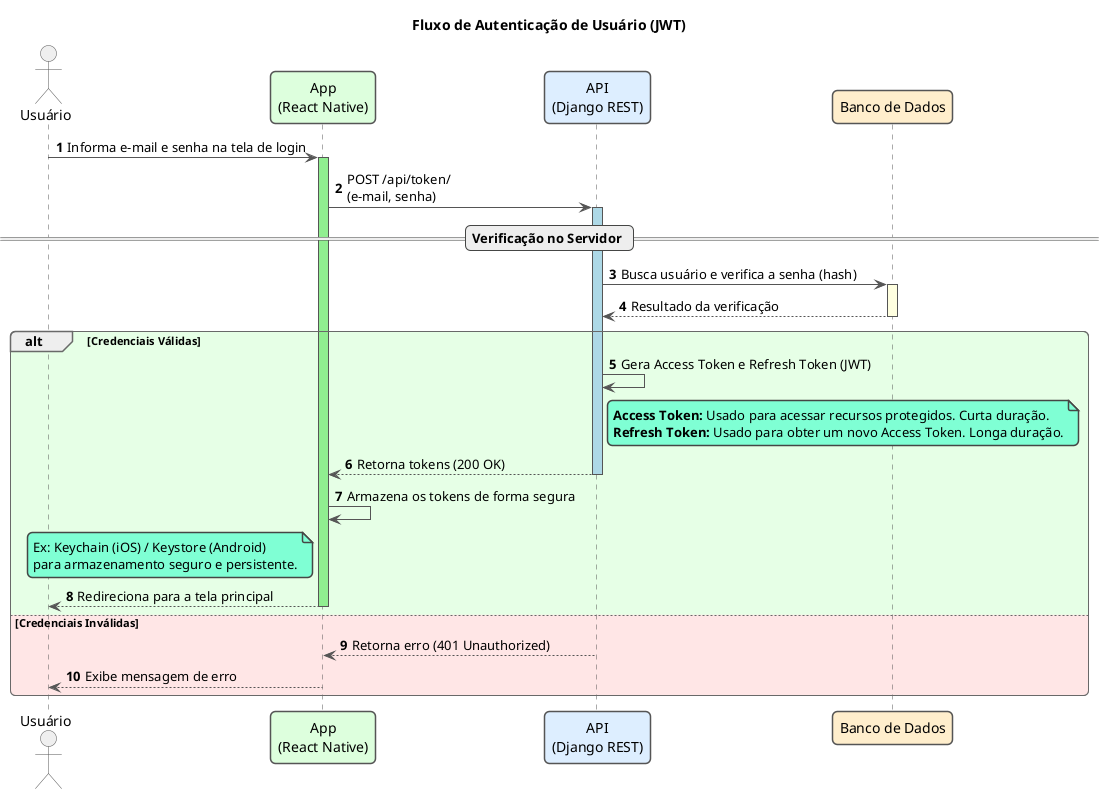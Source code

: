 @startuml
' Título do Diagrama
title Fluxo de Autenticação de Usuário (JWT)

' Configurações de Aparência para um visual mais limpo e moderno
!theme vibrant
skinparam sequence {
    ArrowColor #555555
    ActorBorderColor #555555
    LifeLineBorderColor #555555
    ParticipantBorderColor #555555
    BoxBorderColor #555555
    
    ParticipantBackgroundColor #F8F8F8
    ActorBackgroundColor #EFEFEF
    ParticipantFontColor #000000
    ActorFontColor #000000
    NoteFontColor #000000
    FontColor #000000
}
skinparam roundcorner 10
skinparam shadowing false
skinparam defaultFontColor #000000
autonumber

' Declaração dos Participantes com cores distintas para fácil identificação
actor "Usuário" as User
participant "App\n(React Native)" as App #DDFFDD
participant "API\n(Django REST)" as API #DDEEFF
participant "Banco de Dados" as DB #FFEECC

' Início do Fluxo
User -> App: Informa e-mail e senha na tela de login
activate App #lightgreen

App -> API: POST /api/token/\n(e-mail, senha)
activate API #lightblue

== Verificação no Servidor ==

API -> DB: Busca usuário e verifica a senha (hash)
activate DB #lightyellow
DB --> API: Resultado da verificação
deactivate DB

' Bloco Alternativo: Sucesso vs. Falha com cores para clareza visual
alt #E6FFE6 Credenciais Válidas

    API -> API: Gera Access Token e Refresh Token (JWT)
    note right of API
        **Access Token:** Usado para acessar recursos protegidos. Curta duração.
        **Refresh Token:** Usado para obter um novo Access Token. Longa duração.
    end note
    
    API --> App: Retorna tokens (200 OK)
    deactivate API

    App -> App: Armazena os tokens de forma segura
    note left of App
        Ex: Keychain (iOS) / Keystore (Android)
        para armazenamento seguro e persistente.
    end note
    
    App --> User: Redireciona para a tela principal
    deactivate App

else #FFE6E6 Credenciais Inválidas

    API --> App: Retorna erro (401 Unauthorized)
    deactivate API
    
    App --> User: Exibe mensagem de erro
    deactivate App

end

@enduml